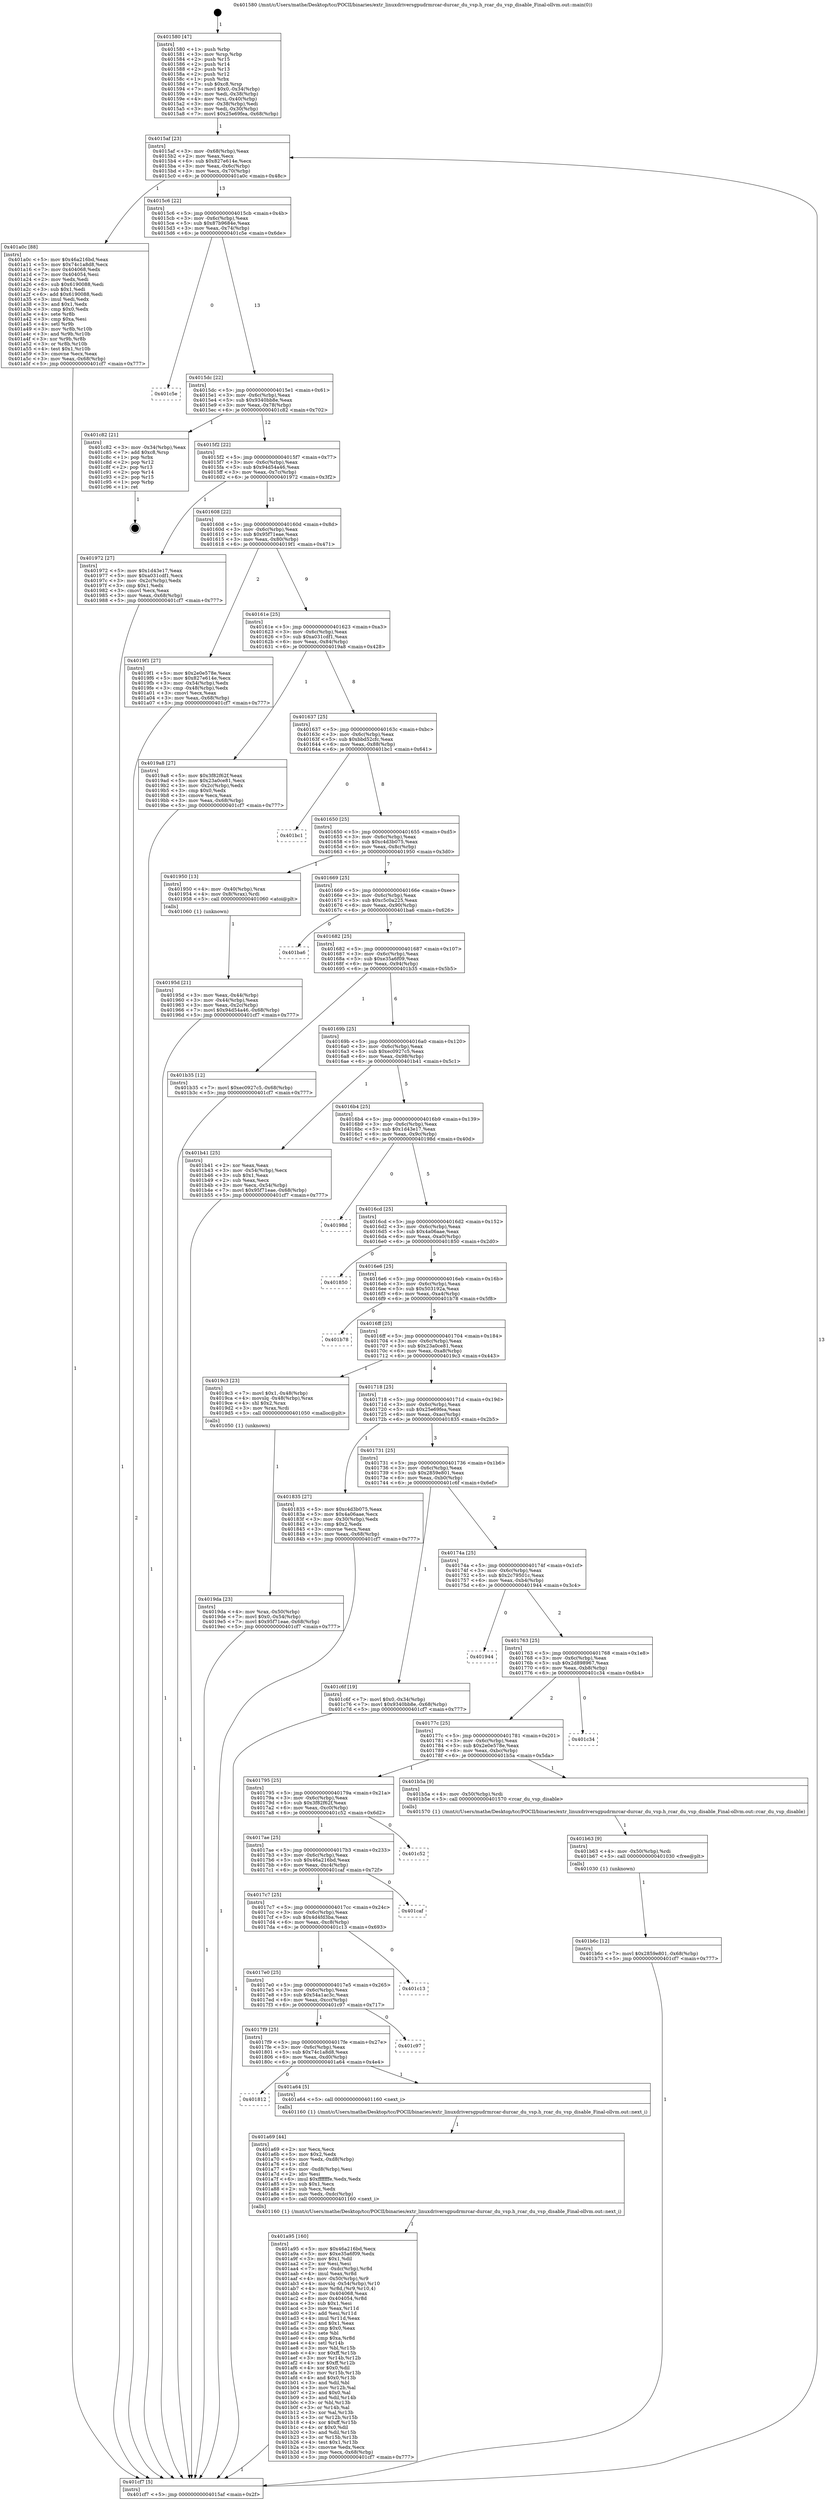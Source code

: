 digraph "0x401580" {
  label = "0x401580 (/mnt/c/Users/mathe/Desktop/tcc/POCII/binaries/extr_linuxdriversgpudrmrcar-durcar_du_vsp.h_rcar_du_vsp_disable_Final-ollvm.out::main(0))"
  labelloc = "t"
  node[shape=record]

  Entry [label="",width=0.3,height=0.3,shape=circle,fillcolor=black,style=filled]
  "0x4015af" [label="{
     0x4015af [23]\l
     | [instrs]\l
     &nbsp;&nbsp;0x4015af \<+3\>: mov -0x68(%rbp),%eax\l
     &nbsp;&nbsp;0x4015b2 \<+2\>: mov %eax,%ecx\l
     &nbsp;&nbsp;0x4015b4 \<+6\>: sub $0x827e614e,%ecx\l
     &nbsp;&nbsp;0x4015ba \<+3\>: mov %eax,-0x6c(%rbp)\l
     &nbsp;&nbsp;0x4015bd \<+3\>: mov %ecx,-0x70(%rbp)\l
     &nbsp;&nbsp;0x4015c0 \<+6\>: je 0000000000401a0c \<main+0x48c\>\l
  }"]
  "0x401a0c" [label="{
     0x401a0c [88]\l
     | [instrs]\l
     &nbsp;&nbsp;0x401a0c \<+5\>: mov $0x46a216bd,%eax\l
     &nbsp;&nbsp;0x401a11 \<+5\>: mov $0x74c1a8d8,%ecx\l
     &nbsp;&nbsp;0x401a16 \<+7\>: mov 0x404068,%edx\l
     &nbsp;&nbsp;0x401a1d \<+7\>: mov 0x404054,%esi\l
     &nbsp;&nbsp;0x401a24 \<+2\>: mov %edx,%edi\l
     &nbsp;&nbsp;0x401a26 \<+6\>: sub $0x6190088,%edi\l
     &nbsp;&nbsp;0x401a2c \<+3\>: sub $0x1,%edi\l
     &nbsp;&nbsp;0x401a2f \<+6\>: add $0x6190088,%edi\l
     &nbsp;&nbsp;0x401a35 \<+3\>: imul %edi,%edx\l
     &nbsp;&nbsp;0x401a38 \<+3\>: and $0x1,%edx\l
     &nbsp;&nbsp;0x401a3b \<+3\>: cmp $0x0,%edx\l
     &nbsp;&nbsp;0x401a3e \<+4\>: sete %r8b\l
     &nbsp;&nbsp;0x401a42 \<+3\>: cmp $0xa,%esi\l
     &nbsp;&nbsp;0x401a45 \<+4\>: setl %r9b\l
     &nbsp;&nbsp;0x401a49 \<+3\>: mov %r8b,%r10b\l
     &nbsp;&nbsp;0x401a4c \<+3\>: and %r9b,%r10b\l
     &nbsp;&nbsp;0x401a4f \<+3\>: xor %r9b,%r8b\l
     &nbsp;&nbsp;0x401a52 \<+3\>: or %r8b,%r10b\l
     &nbsp;&nbsp;0x401a55 \<+4\>: test $0x1,%r10b\l
     &nbsp;&nbsp;0x401a59 \<+3\>: cmovne %ecx,%eax\l
     &nbsp;&nbsp;0x401a5c \<+3\>: mov %eax,-0x68(%rbp)\l
     &nbsp;&nbsp;0x401a5f \<+5\>: jmp 0000000000401cf7 \<main+0x777\>\l
  }"]
  "0x4015c6" [label="{
     0x4015c6 [22]\l
     | [instrs]\l
     &nbsp;&nbsp;0x4015c6 \<+5\>: jmp 00000000004015cb \<main+0x4b\>\l
     &nbsp;&nbsp;0x4015cb \<+3\>: mov -0x6c(%rbp),%eax\l
     &nbsp;&nbsp;0x4015ce \<+5\>: sub $0x87b9684e,%eax\l
     &nbsp;&nbsp;0x4015d3 \<+3\>: mov %eax,-0x74(%rbp)\l
     &nbsp;&nbsp;0x4015d6 \<+6\>: je 0000000000401c5e \<main+0x6de\>\l
  }"]
  Exit [label="",width=0.3,height=0.3,shape=circle,fillcolor=black,style=filled,peripheries=2]
  "0x401c5e" [label="{
     0x401c5e\l
  }", style=dashed]
  "0x4015dc" [label="{
     0x4015dc [22]\l
     | [instrs]\l
     &nbsp;&nbsp;0x4015dc \<+5\>: jmp 00000000004015e1 \<main+0x61\>\l
     &nbsp;&nbsp;0x4015e1 \<+3\>: mov -0x6c(%rbp),%eax\l
     &nbsp;&nbsp;0x4015e4 \<+5\>: sub $0x9340bb8e,%eax\l
     &nbsp;&nbsp;0x4015e9 \<+3\>: mov %eax,-0x78(%rbp)\l
     &nbsp;&nbsp;0x4015ec \<+6\>: je 0000000000401c82 \<main+0x702\>\l
  }"]
  "0x401b6c" [label="{
     0x401b6c [12]\l
     | [instrs]\l
     &nbsp;&nbsp;0x401b6c \<+7\>: movl $0x2859e801,-0x68(%rbp)\l
     &nbsp;&nbsp;0x401b73 \<+5\>: jmp 0000000000401cf7 \<main+0x777\>\l
  }"]
  "0x401c82" [label="{
     0x401c82 [21]\l
     | [instrs]\l
     &nbsp;&nbsp;0x401c82 \<+3\>: mov -0x34(%rbp),%eax\l
     &nbsp;&nbsp;0x401c85 \<+7\>: add $0xc8,%rsp\l
     &nbsp;&nbsp;0x401c8c \<+1\>: pop %rbx\l
     &nbsp;&nbsp;0x401c8d \<+2\>: pop %r12\l
     &nbsp;&nbsp;0x401c8f \<+2\>: pop %r13\l
     &nbsp;&nbsp;0x401c91 \<+2\>: pop %r14\l
     &nbsp;&nbsp;0x401c93 \<+2\>: pop %r15\l
     &nbsp;&nbsp;0x401c95 \<+1\>: pop %rbp\l
     &nbsp;&nbsp;0x401c96 \<+1\>: ret\l
  }"]
  "0x4015f2" [label="{
     0x4015f2 [22]\l
     | [instrs]\l
     &nbsp;&nbsp;0x4015f2 \<+5\>: jmp 00000000004015f7 \<main+0x77\>\l
     &nbsp;&nbsp;0x4015f7 \<+3\>: mov -0x6c(%rbp),%eax\l
     &nbsp;&nbsp;0x4015fa \<+5\>: sub $0x94d54a46,%eax\l
     &nbsp;&nbsp;0x4015ff \<+3\>: mov %eax,-0x7c(%rbp)\l
     &nbsp;&nbsp;0x401602 \<+6\>: je 0000000000401972 \<main+0x3f2\>\l
  }"]
  "0x401b63" [label="{
     0x401b63 [9]\l
     | [instrs]\l
     &nbsp;&nbsp;0x401b63 \<+4\>: mov -0x50(%rbp),%rdi\l
     &nbsp;&nbsp;0x401b67 \<+5\>: call 0000000000401030 \<free@plt\>\l
     | [calls]\l
     &nbsp;&nbsp;0x401030 \{1\} (unknown)\l
  }"]
  "0x401972" [label="{
     0x401972 [27]\l
     | [instrs]\l
     &nbsp;&nbsp;0x401972 \<+5\>: mov $0x1d43e17,%eax\l
     &nbsp;&nbsp;0x401977 \<+5\>: mov $0xa031cdf1,%ecx\l
     &nbsp;&nbsp;0x40197c \<+3\>: mov -0x2c(%rbp),%edx\l
     &nbsp;&nbsp;0x40197f \<+3\>: cmp $0x1,%edx\l
     &nbsp;&nbsp;0x401982 \<+3\>: cmovl %ecx,%eax\l
     &nbsp;&nbsp;0x401985 \<+3\>: mov %eax,-0x68(%rbp)\l
     &nbsp;&nbsp;0x401988 \<+5\>: jmp 0000000000401cf7 \<main+0x777\>\l
  }"]
  "0x401608" [label="{
     0x401608 [22]\l
     | [instrs]\l
     &nbsp;&nbsp;0x401608 \<+5\>: jmp 000000000040160d \<main+0x8d\>\l
     &nbsp;&nbsp;0x40160d \<+3\>: mov -0x6c(%rbp),%eax\l
     &nbsp;&nbsp;0x401610 \<+5\>: sub $0x95f71eae,%eax\l
     &nbsp;&nbsp;0x401615 \<+3\>: mov %eax,-0x80(%rbp)\l
     &nbsp;&nbsp;0x401618 \<+6\>: je 00000000004019f1 \<main+0x471\>\l
  }"]
  "0x401a95" [label="{
     0x401a95 [160]\l
     | [instrs]\l
     &nbsp;&nbsp;0x401a95 \<+5\>: mov $0x46a216bd,%ecx\l
     &nbsp;&nbsp;0x401a9a \<+5\>: mov $0xe35a6f09,%edx\l
     &nbsp;&nbsp;0x401a9f \<+3\>: mov $0x1,%dil\l
     &nbsp;&nbsp;0x401aa2 \<+2\>: xor %esi,%esi\l
     &nbsp;&nbsp;0x401aa4 \<+7\>: mov -0xdc(%rbp),%r8d\l
     &nbsp;&nbsp;0x401aab \<+4\>: imul %eax,%r8d\l
     &nbsp;&nbsp;0x401aaf \<+4\>: mov -0x50(%rbp),%r9\l
     &nbsp;&nbsp;0x401ab3 \<+4\>: movslq -0x54(%rbp),%r10\l
     &nbsp;&nbsp;0x401ab7 \<+4\>: mov %r8d,(%r9,%r10,4)\l
     &nbsp;&nbsp;0x401abb \<+7\>: mov 0x404068,%eax\l
     &nbsp;&nbsp;0x401ac2 \<+8\>: mov 0x404054,%r8d\l
     &nbsp;&nbsp;0x401aca \<+3\>: sub $0x1,%esi\l
     &nbsp;&nbsp;0x401acd \<+3\>: mov %eax,%r11d\l
     &nbsp;&nbsp;0x401ad0 \<+3\>: add %esi,%r11d\l
     &nbsp;&nbsp;0x401ad3 \<+4\>: imul %r11d,%eax\l
     &nbsp;&nbsp;0x401ad7 \<+3\>: and $0x1,%eax\l
     &nbsp;&nbsp;0x401ada \<+3\>: cmp $0x0,%eax\l
     &nbsp;&nbsp;0x401add \<+3\>: sete %bl\l
     &nbsp;&nbsp;0x401ae0 \<+4\>: cmp $0xa,%r8d\l
     &nbsp;&nbsp;0x401ae4 \<+4\>: setl %r14b\l
     &nbsp;&nbsp;0x401ae8 \<+3\>: mov %bl,%r15b\l
     &nbsp;&nbsp;0x401aeb \<+4\>: xor $0xff,%r15b\l
     &nbsp;&nbsp;0x401aef \<+3\>: mov %r14b,%r12b\l
     &nbsp;&nbsp;0x401af2 \<+4\>: xor $0xff,%r12b\l
     &nbsp;&nbsp;0x401af6 \<+4\>: xor $0x0,%dil\l
     &nbsp;&nbsp;0x401afa \<+3\>: mov %r15b,%r13b\l
     &nbsp;&nbsp;0x401afd \<+4\>: and $0x0,%r13b\l
     &nbsp;&nbsp;0x401b01 \<+3\>: and %dil,%bl\l
     &nbsp;&nbsp;0x401b04 \<+3\>: mov %r12b,%al\l
     &nbsp;&nbsp;0x401b07 \<+2\>: and $0x0,%al\l
     &nbsp;&nbsp;0x401b09 \<+3\>: and %dil,%r14b\l
     &nbsp;&nbsp;0x401b0c \<+3\>: or %bl,%r13b\l
     &nbsp;&nbsp;0x401b0f \<+3\>: or %r14b,%al\l
     &nbsp;&nbsp;0x401b12 \<+3\>: xor %al,%r13b\l
     &nbsp;&nbsp;0x401b15 \<+3\>: or %r12b,%r15b\l
     &nbsp;&nbsp;0x401b18 \<+4\>: xor $0xff,%r15b\l
     &nbsp;&nbsp;0x401b1c \<+4\>: or $0x0,%dil\l
     &nbsp;&nbsp;0x401b20 \<+3\>: and %dil,%r15b\l
     &nbsp;&nbsp;0x401b23 \<+3\>: or %r15b,%r13b\l
     &nbsp;&nbsp;0x401b26 \<+4\>: test $0x1,%r13b\l
     &nbsp;&nbsp;0x401b2a \<+3\>: cmovne %edx,%ecx\l
     &nbsp;&nbsp;0x401b2d \<+3\>: mov %ecx,-0x68(%rbp)\l
     &nbsp;&nbsp;0x401b30 \<+5\>: jmp 0000000000401cf7 \<main+0x777\>\l
  }"]
  "0x4019f1" [label="{
     0x4019f1 [27]\l
     | [instrs]\l
     &nbsp;&nbsp;0x4019f1 \<+5\>: mov $0x2e0e578e,%eax\l
     &nbsp;&nbsp;0x4019f6 \<+5\>: mov $0x827e614e,%ecx\l
     &nbsp;&nbsp;0x4019fb \<+3\>: mov -0x54(%rbp),%edx\l
     &nbsp;&nbsp;0x4019fe \<+3\>: cmp -0x48(%rbp),%edx\l
     &nbsp;&nbsp;0x401a01 \<+3\>: cmovl %ecx,%eax\l
     &nbsp;&nbsp;0x401a04 \<+3\>: mov %eax,-0x68(%rbp)\l
     &nbsp;&nbsp;0x401a07 \<+5\>: jmp 0000000000401cf7 \<main+0x777\>\l
  }"]
  "0x40161e" [label="{
     0x40161e [25]\l
     | [instrs]\l
     &nbsp;&nbsp;0x40161e \<+5\>: jmp 0000000000401623 \<main+0xa3\>\l
     &nbsp;&nbsp;0x401623 \<+3\>: mov -0x6c(%rbp),%eax\l
     &nbsp;&nbsp;0x401626 \<+5\>: sub $0xa031cdf1,%eax\l
     &nbsp;&nbsp;0x40162b \<+6\>: mov %eax,-0x84(%rbp)\l
     &nbsp;&nbsp;0x401631 \<+6\>: je 00000000004019a8 \<main+0x428\>\l
  }"]
  "0x401a69" [label="{
     0x401a69 [44]\l
     | [instrs]\l
     &nbsp;&nbsp;0x401a69 \<+2\>: xor %ecx,%ecx\l
     &nbsp;&nbsp;0x401a6b \<+5\>: mov $0x2,%edx\l
     &nbsp;&nbsp;0x401a70 \<+6\>: mov %edx,-0xd8(%rbp)\l
     &nbsp;&nbsp;0x401a76 \<+1\>: cltd\l
     &nbsp;&nbsp;0x401a77 \<+6\>: mov -0xd8(%rbp),%esi\l
     &nbsp;&nbsp;0x401a7d \<+2\>: idiv %esi\l
     &nbsp;&nbsp;0x401a7f \<+6\>: imul $0xfffffffe,%edx,%edx\l
     &nbsp;&nbsp;0x401a85 \<+3\>: sub $0x1,%ecx\l
     &nbsp;&nbsp;0x401a88 \<+2\>: sub %ecx,%edx\l
     &nbsp;&nbsp;0x401a8a \<+6\>: mov %edx,-0xdc(%rbp)\l
     &nbsp;&nbsp;0x401a90 \<+5\>: call 0000000000401160 \<next_i\>\l
     | [calls]\l
     &nbsp;&nbsp;0x401160 \{1\} (/mnt/c/Users/mathe/Desktop/tcc/POCII/binaries/extr_linuxdriversgpudrmrcar-durcar_du_vsp.h_rcar_du_vsp_disable_Final-ollvm.out::next_i)\l
  }"]
  "0x4019a8" [label="{
     0x4019a8 [27]\l
     | [instrs]\l
     &nbsp;&nbsp;0x4019a8 \<+5\>: mov $0x3f82f62f,%eax\l
     &nbsp;&nbsp;0x4019ad \<+5\>: mov $0x23a0ce81,%ecx\l
     &nbsp;&nbsp;0x4019b2 \<+3\>: mov -0x2c(%rbp),%edx\l
     &nbsp;&nbsp;0x4019b5 \<+3\>: cmp $0x0,%edx\l
     &nbsp;&nbsp;0x4019b8 \<+3\>: cmove %ecx,%eax\l
     &nbsp;&nbsp;0x4019bb \<+3\>: mov %eax,-0x68(%rbp)\l
     &nbsp;&nbsp;0x4019be \<+5\>: jmp 0000000000401cf7 \<main+0x777\>\l
  }"]
  "0x401637" [label="{
     0x401637 [25]\l
     | [instrs]\l
     &nbsp;&nbsp;0x401637 \<+5\>: jmp 000000000040163c \<main+0xbc\>\l
     &nbsp;&nbsp;0x40163c \<+3\>: mov -0x6c(%rbp),%eax\l
     &nbsp;&nbsp;0x40163f \<+5\>: sub $0xbbd52cfc,%eax\l
     &nbsp;&nbsp;0x401644 \<+6\>: mov %eax,-0x88(%rbp)\l
     &nbsp;&nbsp;0x40164a \<+6\>: je 0000000000401bc1 \<main+0x641\>\l
  }"]
  "0x401812" [label="{
     0x401812\l
  }", style=dashed]
  "0x401bc1" [label="{
     0x401bc1\l
  }", style=dashed]
  "0x401650" [label="{
     0x401650 [25]\l
     | [instrs]\l
     &nbsp;&nbsp;0x401650 \<+5\>: jmp 0000000000401655 \<main+0xd5\>\l
     &nbsp;&nbsp;0x401655 \<+3\>: mov -0x6c(%rbp),%eax\l
     &nbsp;&nbsp;0x401658 \<+5\>: sub $0xc4d3b075,%eax\l
     &nbsp;&nbsp;0x40165d \<+6\>: mov %eax,-0x8c(%rbp)\l
     &nbsp;&nbsp;0x401663 \<+6\>: je 0000000000401950 \<main+0x3d0\>\l
  }"]
  "0x401a64" [label="{
     0x401a64 [5]\l
     | [instrs]\l
     &nbsp;&nbsp;0x401a64 \<+5\>: call 0000000000401160 \<next_i\>\l
     | [calls]\l
     &nbsp;&nbsp;0x401160 \{1\} (/mnt/c/Users/mathe/Desktop/tcc/POCII/binaries/extr_linuxdriversgpudrmrcar-durcar_du_vsp.h_rcar_du_vsp_disable_Final-ollvm.out::next_i)\l
  }"]
  "0x401950" [label="{
     0x401950 [13]\l
     | [instrs]\l
     &nbsp;&nbsp;0x401950 \<+4\>: mov -0x40(%rbp),%rax\l
     &nbsp;&nbsp;0x401954 \<+4\>: mov 0x8(%rax),%rdi\l
     &nbsp;&nbsp;0x401958 \<+5\>: call 0000000000401060 \<atoi@plt\>\l
     | [calls]\l
     &nbsp;&nbsp;0x401060 \{1\} (unknown)\l
  }"]
  "0x401669" [label="{
     0x401669 [25]\l
     | [instrs]\l
     &nbsp;&nbsp;0x401669 \<+5\>: jmp 000000000040166e \<main+0xee\>\l
     &nbsp;&nbsp;0x40166e \<+3\>: mov -0x6c(%rbp),%eax\l
     &nbsp;&nbsp;0x401671 \<+5\>: sub $0xc5c0a225,%eax\l
     &nbsp;&nbsp;0x401676 \<+6\>: mov %eax,-0x90(%rbp)\l
     &nbsp;&nbsp;0x40167c \<+6\>: je 0000000000401ba6 \<main+0x626\>\l
  }"]
  "0x4017f9" [label="{
     0x4017f9 [25]\l
     | [instrs]\l
     &nbsp;&nbsp;0x4017f9 \<+5\>: jmp 00000000004017fe \<main+0x27e\>\l
     &nbsp;&nbsp;0x4017fe \<+3\>: mov -0x6c(%rbp),%eax\l
     &nbsp;&nbsp;0x401801 \<+5\>: sub $0x74c1a8d8,%eax\l
     &nbsp;&nbsp;0x401806 \<+6\>: mov %eax,-0xd0(%rbp)\l
     &nbsp;&nbsp;0x40180c \<+6\>: je 0000000000401a64 \<main+0x4e4\>\l
  }"]
  "0x401ba6" [label="{
     0x401ba6\l
  }", style=dashed]
  "0x401682" [label="{
     0x401682 [25]\l
     | [instrs]\l
     &nbsp;&nbsp;0x401682 \<+5\>: jmp 0000000000401687 \<main+0x107\>\l
     &nbsp;&nbsp;0x401687 \<+3\>: mov -0x6c(%rbp),%eax\l
     &nbsp;&nbsp;0x40168a \<+5\>: sub $0xe35a6f09,%eax\l
     &nbsp;&nbsp;0x40168f \<+6\>: mov %eax,-0x94(%rbp)\l
     &nbsp;&nbsp;0x401695 \<+6\>: je 0000000000401b35 \<main+0x5b5\>\l
  }"]
  "0x401c97" [label="{
     0x401c97\l
  }", style=dashed]
  "0x401b35" [label="{
     0x401b35 [12]\l
     | [instrs]\l
     &nbsp;&nbsp;0x401b35 \<+7\>: movl $0xec0927c5,-0x68(%rbp)\l
     &nbsp;&nbsp;0x401b3c \<+5\>: jmp 0000000000401cf7 \<main+0x777\>\l
  }"]
  "0x40169b" [label="{
     0x40169b [25]\l
     | [instrs]\l
     &nbsp;&nbsp;0x40169b \<+5\>: jmp 00000000004016a0 \<main+0x120\>\l
     &nbsp;&nbsp;0x4016a0 \<+3\>: mov -0x6c(%rbp),%eax\l
     &nbsp;&nbsp;0x4016a3 \<+5\>: sub $0xec0927c5,%eax\l
     &nbsp;&nbsp;0x4016a8 \<+6\>: mov %eax,-0x98(%rbp)\l
     &nbsp;&nbsp;0x4016ae \<+6\>: je 0000000000401b41 \<main+0x5c1\>\l
  }"]
  "0x4017e0" [label="{
     0x4017e0 [25]\l
     | [instrs]\l
     &nbsp;&nbsp;0x4017e0 \<+5\>: jmp 00000000004017e5 \<main+0x265\>\l
     &nbsp;&nbsp;0x4017e5 \<+3\>: mov -0x6c(%rbp),%eax\l
     &nbsp;&nbsp;0x4017e8 \<+5\>: sub $0x54a1ac3c,%eax\l
     &nbsp;&nbsp;0x4017ed \<+6\>: mov %eax,-0xcc(%rbp)\l
     &nbsp;&nbsp;0x4017f3 \<+6\>: je 0000000000401c97 \<main+0x717\>\l
  }"]
  "0x401b41" [label="{
     0x401b41 [25]\l
     | [instrs]\l
     &nbsp;&nbsp;0x401b41 \<+2\>: xor %eax,%eax\l
     &nbsp;&nbsp;0x401b43 \<+3\>: mov -0x54(%rbp),%ecx\l
     &nbsp;&nbsp;0x401b46 \<+3\>: sub $0x1,%eax\l
     &nbsp;&nbsp;0x401b49 \<+2\>: sub %eax,%ecx\l
     &nbsp;&nbsp;0x401b4b \<+3\>: mov %ecx,-0x54(%rbp)\l
     &nbsp;&nbsp;0x401b4e \<+7\>: movl $0x95f71eae,-0x68(%rbp)\l
     &nbsp;&nbsp;0x401b55 \<+5\>: jmp 0000000000401cf7 \<main+0x777\>\l
  }"]
  "0x4016b4" [label="{
     0x4016b4 [25]\l
     | [instrs]\l
     &nbsp;&nbsp;0x4016b4 \<+5\>: jmp 00000000004016b9 \<main+0x139\>\l
     &nbsp;&nbsp;0x4016b9 \<+3\>: mov -0x6c(%rbp),%eax\l
     &nbsp;&nbsp;0x4016bc \<+5\>: sub $0x1d43e17,%eax\l
     &nbsp;&nbsp;0x4016c1 \<+6\>: mov %eax,-0x9c(%rbp)\l
     &nbsp;&nbsp;0x4016c7 \<+6\>: je 000000000040198d \<main+0x40d\>\l
  }"]
  "0x401c13" [label="{
     0x401c13\l
  }", style=dashed]
  "0x40198d" [label="{
     0x40198d\l
  }", style=dashed]
  "0x4016cd" [label="{
     0x4016cd [25]\l
     | [instrs]\l
     &nbsp;&nbsp;0x4016cd \<+5\>: jmp 00000000004016d2 \<main+0x152\>\l
     &nbsp;&nbsp;0x4016d2 \<+3\>: mov -0x6c(%rbp),%eax\l
     &nbsp;&nbsp;0x4016d5 \<+5\>: sub $0x4a06aae,%eax\l
     &nbsp;&nbsp;0x4016da \<+6\>: mov %eax,-0xa0(%rbp)\l
     &nbsp;&nbsp;0x4016e0 \<+6\>: je 0000000000401850 \<main+0x2d0\>\l
  }"]
  "0x4017c7" [label="{
     0x4017c7 [25]\l
     | [instrs]\l
     &nbsp;&nbsp;0x4017c7 \<+5\>: jmp 00000000004017cc \<main+0x24c\>\l
     &nbsp;&nbsp;0x4017cc \<+3\>: mov -0x6c(%rbp),%eax\l
     &nbsp;&nbsp;0x4017cf \<+5\>: sub $0x4d4fd3ba,%eax\l
     &nbsp;&nbsp;0x4017d4 \<+6\>: mov %eax,-0xc8(%rbp)\l
     &nbsp;&nbsp;0x4017da \<+6\>: je 0000000000401c13 \<main+0x693\>\l
  }"]
  "0x401850" [label="{
     0x401850\l
  }", style=dashed]
  "0x4016e6" [label="{
     0x4016e6 [25]\l
     | [instrs]\l
     &nbsp;&nbsp;0x4016e6 \<+5\>: jmp 00000000004016eb \<main+0x16b\>\l
     &nbsp;&nbsp;0x4016eb \<+3\>: mov -0x6c(%rbp),%eax\l
     &nbsp;&nbsp;0x4016ee \<+5\>: sub $0x503192a,%eax\l
     &nbsp;&nbsp;0x4016f3 \<+6\>: mov %eax,-0xa4(%rbp)\l
     &nbsp;&nbsp;0x4016f9 \<+6\>: je 0000000000401b78 \<main+0x5f8\>\l
  }"]
  "0x401caf" [label="{
     0x401caf\l
  }", style=dashed]
  "0x401b78" [label="{
     0x401b78\l
  }", style=dashed]
  "0x4016ff" [label="{
     0x4016ff [25]\l
     | [instrs]\l
     &nbsp;&nbsp;0x4016ff \<+5\>: jmp 0000000000401704 \<main+0x184\>\l
     &nbsp;&nbsp;0x401704 \<+3\>: mov -0x6c(%rbp),%eax\l
     &nbsp;&nbsp;0x401707 \<+5\>: sub $0x23a0ce81,%eax\l
     &nbsp;&nbsp;0x40170c \<+6\>: mov %eax,-0xa8(%rbp)\l
     &nbsp;&nbsp;0x401712 \<+6\>: je 00000000004019c3 \<main+0x443\>\l
  }"]
  "0x4017ae" [label="{
     0x4017ae [25]\l
     | [instrs]\l
     &nbsp;&nbsp;0x4017ae \<+5\>: jmp 00000000004017b3 \<main+0x233\>\l
     &nbsp;&nbsp;0x4017b3 \<+3\>: mov -0x6c(%rbp),%eax\l
     &nbsp;&nbsp;0x4017b6 \<+5\>: sub $0x46a216bd,%eax\l
     &nbsp;&nbsp;0x4017bb \<+6\>: mov %eax,-0xc4(%rbp)\l
     &nbsp;&nbsp;0x4017c1 \<+6\>: je 0000000000401caf \<main+0x72f\>\l
  }"]
  "0x4019c3" [label="{
     0x4019c3 [23]\l
     | [instrs]\l
     &nbsp;&nbsp;0x4019c3 \<+7\>: movl $0x1,-0x48(%rbp)\l
     &nbsp;&nbsp;0x4019ca \<+4\>: movslq -0x48(%rbp),%rax\l
     &nbsp;&nbsp;0x4019ce \<+4\>: shl $0x2,%rax\l
     &nbsp;&nbsp;0x4019d2 \<+3\>: mov %rax,%rdi\l
     &nbsp;&nbsp;0x4019d5 \<+5\>: call 0000000000401050 \<malloc@plt\>\l
     | [calls]\l
     &nbsp;&nbsp;0x401050 \{1\} (unknown)\l
  }"]
  "0x401718" [label="{
     0x401718 [25]\l
     | [instrs]\l
     &nbsp;&nbsp;0x401718 \<+5\>: jmp 000000000040171d \<main+0x19d\>\l
     &nbsp;&nbsp;0x40171d \<+3\>: mov -0x6c(%rbp),%eax\l
     &nbsp;&nbsp;0x401720 \<+5\>: sub $0x25e69fea,%eax\l
     &nbsp;&nbsp;0x401725 \<+6\>: mov %eax,-0xac(%rbp)\l
     &nbsp;&nbsp;0x40172b \<+6\>: je 0000000000401835 \<main+0x2b5\>\l
  }"]
  "0x401c52" [label="{
     0x401c52\l
  }", style=dashed]
  "0x401835" [label="{
     0x401835 [27]\l
     | [instrs]\l
     &nbsp;&nbsp;0x401835 \<+5\>: mov $0xc4d3b075,%eax\l
     &nbsp;&nbsp;0x40183a \<+5\>: mov $0x4a06aae,%ecx\l
     &nbsp;&nbsp;0x40183f \<+3\>: mov -0x30(%rbp),%edx\l
     &nbsp;&nbsp;0x401842 \<+3\>: cmp $0x2,%edx\l
     &nbsp;&nbsp;0x401845 \<+3\>: cmovne %ecx,%eax\l
     &nbsp;&nbsp;0x401848 \<+3\>: mov %eax,-0x68(%rbp)\l
     &nbsp;&nbsp;0x40184b \<+5\>: jmp 0000000000401cf7 \<main+0x777\>\l
  }"]
  "0x401731" [label="{
     0x401731 [25]\l
     | [instrs]\l
     &nbsp;&nbsp;0x401731 \<+5\>: jmp 0000000000401736 \<main+0x1b6\>\l
     &nbsp;&nbsp;0x401736 \<+3\>: mov -0x6c(%rbp),%eax\l
     &nbsp;&nbsp;0x401739 \<+5\>: sub $0x2859e801,%eax\l
     &nbsp;&nbsp;0x40173e \<+6\>: mov %eax,-0xb0(%rbp)\l
     &nbsp;&nbsp;0x401744 \<+6\>: je 0000000000401c6f \<main+0x6ef\>\l
  }"]
  "0x401cf7" [label="{
     0x401cf7 [5]\l
     | [instrs]\l
     &nbsp;&nbsp;0x401cf7 \<+5\>: jmp 00000000004015af \<main+0x2f\>\l
  }"]
  "0x401580" [label="{
     0x401580 [47]\l
     | [instrs]\l
     &nbsp;&nbsp;0x401580 \<+1\>: push %rbp\l
     &nbsp;&nbsp;0x401581 \<+3\>: mov %rsp,%rbp\l
     &nbsp;&nbsp;0x401584 \<+2\>: push %r15\l
     &nbsp;&nbsp;0x401586 \<+2\>: push %r14\l
     &nbsp;&nbsp;0x401588 \<+2\>: push %r13\l
     &nbsp;&nbsp;0x40158a \<+2\>: push %r12\l
     &nbsp;&nbsp;0x40158c \<+1\>: push %rbx\l
     &nbsp;&nbsp;0x40158d \<+7\>: sub $0xc8,%rsp\l
     &nbsp;&nbsp;0x401594 \<+7\>: movl $0x0,-0x34(%rbp)\l
     &nbsp;&nbsp;0x40159b \<+3\>: mov %edi,-0x38(%rbp)\l
     &nbsp;&nbsp;0x40159e \<+4\>: mov %rsi,-0x40(%rbp)\l
     &nbsp;&nbsp;0x4015a2 \<+3\>: mov -0x38(%rbp),%edi\l
     &nbsp;&nbsp;0x4015a5 \<+3\>: mov %edi,-0x30(%rbp)\l
     &nbsp;&nbsp;0x4015a8 \<+7\>: movl $0x25e69fea,-0x68(%rbp)\l
  }"]
  "0x40195d" [label="{
     0x40195d [21]\l
     | [instrs]\l
     &nbsp;&nbsp;0x40195d \<+3\>: mov %eax,-0x44(%rbp)\l
     &nbsp;&nbsp;0x401960 \<+3\>: mov -0x44(%rbp),%eax\l
     &nbsp;&nbsp;0x401963 \<+3\>: mov %eax,-0x2c(%rbp)\l
     &nbsp;&nbsp;0x401966 \<+7\>: movl $0x94d54a46,-0x68(%rbp)\l
     &nbsp;&nbsp;0x40196d \<+5\>: jmp 0000000000401cf7 \<main+0x777\>\l
  }"]
  "0x4019da" [label="{
     0x4019da [23]\l
     | [instrs]\l
     &nbsp;&nbsp;0x4019da \<+4\>: mov %rax,-0x50(%rbp)\l
     &nbsp;&nbsp;0x4019de \<+7\>: movl $0x0,-0x54(%rbp)\l
     &nbsp;&nbsp;0x4019e5 \<+7\>: movl $0x95f71eae,-0x68(%rbp)\l
     &nbsp;&nbsp;0x4019ec \<+5\>: jmp 0000000000401cf7 \<main+0x777\>\l
  }"]
  "0x401795" [label="{
     0x401795 [25]\l
     | [instrs]\l
     &nbsp;&nbsp;0x401795 \<+5\>: jmp 000000000040179a \<main+0x21a\>\l
     &nbsp;&nbsp;0x40179a \<+3\>: mov -0x6c(%rbp),%eax\l
     &nbsp;&nbsp;0x40179d \<+5\>: sub $0x3f82f62f,%eax\l
     &nbsp;&nbsp;0x4017a2 \<+6\>: mov %eax,-0xc0(%rbp)\l
     &nbsp;&nbsp;0x4017a8 \<+6\>: je 0000000000401c52 \<main+0x6d2\>\l
  }"]
  "0x401c6f" [label="{
     0x401c6f [19]\l
     | [instrs]\l
     &nbsp;&nbsp;0x401c6f \<+7\>: movl $0x0,-0x34(%rbp)\l
     &nbsp;&nbsp;0x401c76 \<+7\>: movl $0x9340bb8e,-0x68(%rbp)\l
     &nbsp;&nbsp;0x401c7d \<+5\>: jmp 0000000000401cf7 \<main+0x777\>\l
  }"]
  "0x40174a" [label="{
     0x40174a [25]\l
     | [instrs]\l
     &nbsp;&nbsp;0x40174a \<+5\>: jmp 000000000040174f \<main+0x1cf\>\l
     &nbsp;&nbsp;0x40174f \<+3\>: mov -0x6c(%rbp),%eax\l
     &nbsp;&nbsp;0x401752 \<+5\>: sub $0x2c79501c,%eax\l
     &nbsp;&nbsp;0x401757 \<+6\>: mov %eax,-0xb4(%rbp)\l
     &nbsp;&nbsp;0x40175d \<+6\>: je 0000000000401944 \<main+0x3c4\>\l
  }"]
  "0x401b5a" [label="{
     0x401b5a [9]\l
     | [instrs]\l
     &nbsp;&nbsp;0x401b5a \<+4\>: mov -0x50(%rbp),%rdi\l
     &nbsp;&nbsp;0x401b5e \<+5\>: call 0000000000401570 \<rcar_du_vsp_disable\>\l
     | [calls]\l
     &nbsp;&nbsp;0x401570 \{1\} (/mnt/c/Users/mathe/Desktop/tcc/POCII/binaries/extr_linuxdriversgpudrmrcar-durcar_du_vsp.h_rcar_du_vsp_disable_Final-ollvm.out::rcar_du_vsp_disable)\l
  }"]
  "0x401944" [label="{
     0x401944\l
  }", style=dashed]
  "0x401763" [label="{
     0x401763 [25]\l
     | [instrs]\l
     &nbsp;&nbsp;0x401763 \<+5\>: jmp 0000000000401768 \<main+0x1e8\>\l
     &nbsp;&nbsp;0x401768 \<+3\>: mov -0x6c(%rbp),%eax\l
     &nbsp;&nbsp;0x40176b \<+5\>: sub $0x2d898967,%eax\l
     &nbsp;&nbsp;0x401770 \<+6\>: mov %eax,-0xb8(%rbp)\l
     &nbsp;&nbsp;0x401776 \<+6\>: je 0000000000401c34 \<main+0x6b4\>\l
  }"]
  "0x40177c" [label="{
     0x40177c [25]\l
     | [instrs]\l
     &nbsp;&nbsp;0x40177c \<+5\>: jmp 0000000000401781 \<main+0x201\>\l
     &nbsp;&nbsp;0x401781 \<+3\>: mov -0x6c(%rbp),%eax\l
     &nbsp;&nbsp;0x401784 \<+5\>: sub $0x2e0e578e,%eax\l
     &nbsp;&nbsp;0x401789 \<+6\>: mov %eax,-0xbc(%rbp)\l
     &nbsp;&nbsp;0x40178f \<+6\>: je 0000000000401b5a \<main+0x5da\>\l
  }"]
  "0x401c34" [label="{
     0x401c34\l
  }", style=dashed]
  Entry -> "0x401580" [label=" 1"]
  "0x4015af" -> "0x401a0c" [label=" 1"]
  "0x4015af" -> "0x4015c6" [label=" 13"]
  "0x401c82" -> Exit [label=" 1"]
  "0x4015c6" -> "0x401c5e" [label=" 0"]
  "0x4015c6" -> "0x4015dc" [label=" 13"]
  "0x401c6f" -> "0x401cf7" [label=" 1"]
  "0x4015dc" -> "0x401c82" [label=" 1"]
  "0x4015dc" -> "0x4015f2" [label=" 12"]
  "0x401b6c" -> "0x401cf7" [label=" 1"]
  "0x4015f2" -> "0x401972" [label=" 1"]
  "0x4015f2" -> "0x401608" [label=" 11"]
  "0x401b63" -> "0x401b6c" [label=" 1"]
  "0x401608" -> "0x4019f1" [label=" 2"]
  "0x401608" -> "0x40161e" [label=" 9"]
  "0x401b5a" -> "0x401b63" [label=" 1"]
  "0x40161e" -> "0x4019a8" [label=" 1"]
  "0x40161e" -> "0x401637" [label=" 8"]
  "0x401b41" -> "0x401cf7" [label=" 1"]
  "0x401637" -> "0x401bc1" [label=" 0"]
  "0x401637" -> "0x401650" [label=" 8"]
  "0x401b35" -> "0x401cf7" [label=" 1"]
  "0x401650" -> "0x401950" [label=" 1"]
  "0x401650" -> "0x401669" [label=" 7"]
  "0x401a95" -> "0x401cf7" [label=" 1"]
  "0x401669" -> "0x401ba6" [label=" 0"]
  "0x401669" -> "0x401682" [label=" 7"]
  "0x401a64" -> "0x401a69" [label=" 1"]
  "0x401682" -> "0x401b35" [label=" 1"]
  "0x401682" -> "0x40169b" [label=" 6"]
  "0x4017f9" -> "0x401812" [label=" 0"]
  "0x40169b" -> "0x401b41" [label=" 1"]
  "0x40169b" -> "0x4016b4" [label=" 5"]
  "0x401a69" -> "0x401a95" [label=" 1"]
  "0x4016b4" -> "0x40198d" [label=" 0"]
  "0x4016b4" -> "0x4016cd" [label=" 5"]
  "0x4017e0" -> "0x4017f9" [label=" 1"]
  "0x4016cd" -> "0x401850" [label=" 0"]
  "0x4016cd" -> "0x4016e6" [label=" 5"]
  "0x4017f9" -> "0x401a64" [label=" 1"]
  "0x4016e6" -> "0x401b78" [label=" 0"]
  "0x4016e6" -> "0x4016ff" [label=" 5"]
  "0x4017c7" -> "0x4017e0" [label=" 1"]
  "0x4016ff" -> "0x4019c3" [label=" 1"]
  "0x4016ff" -> "0x401718" [label=" 4"]
  "0x4017e0" -> "0x401c97" [label=" 0"]
  "0x401718" -> "0x401835" [label=" 1"]
  "0x401718" -> "0x401731" [label=" 3"]
  "0x401835" -> "0x401cf7" [label=" 1"]
  "0x401580" -> "0x4015af" [label=" 1"]
  "0x401cf7" -> "0x4015af" [label=" 13"]
  "0x401950" -> "0x40195d" [label=" 1"]
  "0x40195d" -> "0x401cf7" [label=" 1"]
  "0x401972" -> "0x401cf7" [label=" 1"]
  "0x4019a8" -> "0x401cf7" [label=" 1"]
  "0x4019c3" -> "0x4019da" [label=" 1"]
  "0x4019da" -> "0x401cf7" [label=" 1"]
  "0x4019f1" -> "0x401cf7" [label=" 2"]
  "0x401a0c" -> "0x401cf7" [label=" 1"]
  "0x4017ae" -> "0x4017c7" [label=" 1"]
  "0x401731" -> "0x401c6f" [label=" 1"]
  "0x401731" -> "0x40174a" [label=" 2"]
  "0x4017c7" -> "0x401c13" [label=" 0"]
  "0x40174a" -> "0x401944" [label=" 0"]
  "0x40174a" -> "0x401763" [label=" 2"]
  "0x401795" -> "0x4017ae" [label=" 1"]
  "0x401763" -> "0x401c34" [label=" 0"]
  "0x401763" -> "0x40177c" [label=" 2"]
  "0x401795" -> "0x401c52" [label=" 0"]
  "0x40177c" -> "0x401b5a" [label=" 1"]
  "0x40177c" -> "0x401795" [label=" 1"]
  "0x4017ae" -> "0x401caf" [label=" 0"]
}
